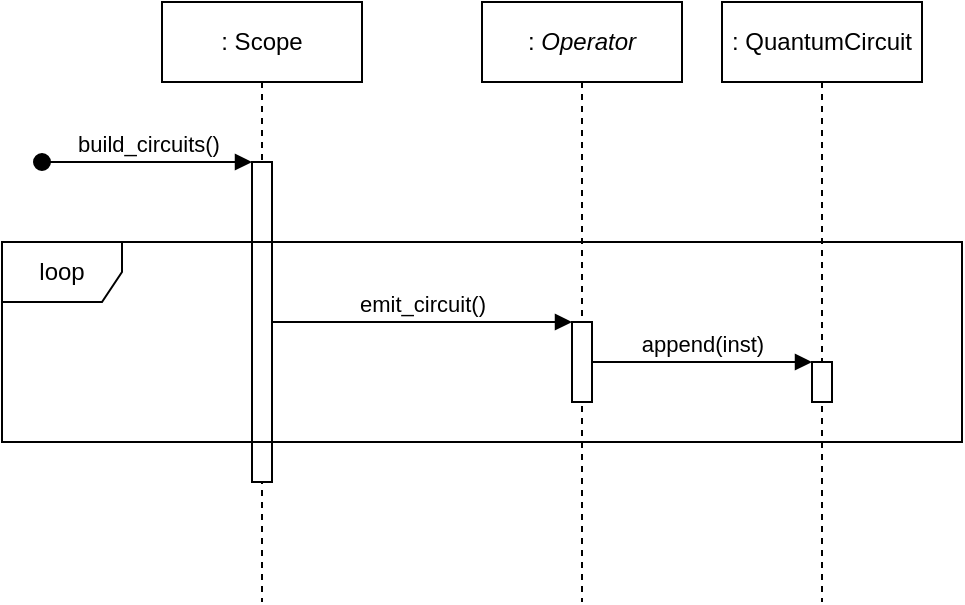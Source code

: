 <mxfile version="22.0.2" type="device">
  <diagram name="ページ1" id="QQNonPW9BKaUv5PvYrPN">
    <mxGraphModel dx="1116" dy="1030" grid="1" gridSize="10" guides="1" tooltips="1" connect="1" arrows="1" fold="1" page="1" pageScale="1" pageWidth="827" pageHeight="1169" math="0" shadow="0">
      <root>
        <mxCell id="0" />
        <mxCell id="1" parent="0" />
        <mxCell id="e2r5tiWjNaMnhnVMFlQb-1" value=": Scope" style="shape=umlLifeline;perimeter=lifelinePerimeter;whiteSpace=wrap;html=1;container=1;dropTarget=0;collapsible=0;recursiveResize=0;outlineConnect=0;portConstraint=eastwest;newEdgeStyle={&quot;curved&quot;:0,&quot;rounded&quot;:0};" parent="1" vertex="1">
          <mxGeometry x="120" y="80" width="100" height="300" as="geometry" />
        </mxCell>
        <mxCell id="e2r5tiWjNaMnhnVMFlQb-3" value="" style="html=1;points=[[0,0,0,0,5],[0,1,0,0,-5],[1,0,0,0,5],[1,1,0,0,-5]];perimeter=orthogonalPerimeter;outlineConnect=0;targetShapes=umlLifeline;portConstraint=eastwest;newEdgeStyle={&quot;curved&quot;:0,&quot;rounded&quot;:0};" parent="e2r5tiWjNaMnhnVMFlQb-1" vertex="1">
          <mxGeometry x="45" y="80" width="10" height="160" as="geometry" />
        </mxCell>
        <mxCell id="e2r5tiWjNaMnhnVMFlQb-2" value=": &lt;i&gt;Operator&lt;/i&gt;" style="shape=umlLifeline;perimeter=lifelinePerimeter;whiteSpace=wrap;html=1;container=1;dropTarget=0;collapsible=0;recursiveResize=0;outlineConnect=0;portConstraint=eastwest;newEdgeStyle={&quot;curved&quot;:0,&quot;rounded&quot;:0};" parent="1" vertex="1">
          <mxGeometry x="280" y="80" width="100" height="300" as="geometry" />
        </mxCell>
        <mxCell id="e2r5tiWjNaMnhnVMFlQb-4" value="build_circuits()" style="html=1;verticalAlign=bottom;startArrow=oval;startFill=1;endArrow=block;startSize=8;curved=0;rounded=0;" parent="1" target="e2r5tiWjNaMnhnVMFlQb-3" edge="1">
          <mxGeometry width="60" relative="1" as="geometry">
            <mxPoint x="60" y="160" as="sourcePoint" />
            <mxPoint x="120" y="160" as="targetPoint" />
          </mxGeometry>
        </mxCell>
        <mxCell id="e2r5tiWjNaMnhnVMFlQb-5" value="loop" style="shape=umlFrame;whiteSpace=wrap;html=1;pointerEvents=0;" parent="1" vertex="1">
          <mxGeometry x="40" y="200" width="480" height="100" as="geometry" />
        </mxCell>
        <mxCell id="e2r5tiWjNaMnhnVMFlQb-6" value="" style="html=1;points=[[0,0,0,0,5],[0,1,0,0,-5],[1,0,0,0,5],[1,1,0,0,-5]];perimeter=orthogonalPerimeter;outlineConnect=0;targetShapes=umlLifeline;portConstraint=eastwest;newEdgeStyle={&quot;curved&quot;:0,&quot;rounded&quot;:0};" parent="1" vertex="1">
          <mxGeometry x="325" y="240" width="10" height="40" as="geometry" />
        </mxCell>
        <mxCell id="e2r5tiWjNaMnhnVMFlQb-7" value=": QuantumCircuit" style="shape=umlLifeline;perimeter=lifelinePerimeter;whiteSpace=wrap;html=1;container=1;dropTarget=0;collapsible=0;recursiveResize=0;outlineConnect=0;portConstraint=eastwest;newEdgeStyle={&quot;curved&quot;:0,&quot;rounded&quot;:0};" parent="1" vertex="1">
          <mxGeometry x="400" y="80" width="100" height="300" as="geometry" />
        </mxCell>
        <mxCell id="e2r5tiWjNaMnhnVMFlQb-9" value="" style="html=1;points=[[0,0,0,0,5],[0,1,0,0,-5],[1,0,0,0,5],[1,1,0,0,-5]];perimeter=orthogonalPerimeter;outlineConnect=0;targetShapes=umlLifeline;portConstraint=eastwest;newEdgeStyle={&quot;curved&quot;:0,&quot;rounded&quot;:0};" parent="e2r5tiWjNaMnhnVMFlQb-7" vertex="1">
          <mxGeometry x="45" y="180" width="10" height="20" as="geometry" />
        </mxCell>
        <mxCell id="e2r5tiWjNaMnhnVMFlQb-8" value="emit_circuit()" style="html=1;verticalAlign=bottom;endArrow=block;curved=0;rounded=0;" parent="1" source="e2r5tiWjNaMnhnVMFlQb-3" target="e2r5tiWjNaMnhnVMFlQb-6" edge="1">
          <mxGeometry width="80" relative="1" as="geometry">
            <mxPoint x="180" y="230" as="sourcePoint" />
            <mxPoint x="260" y="230" as="targetPoint" />
          </mxGeometry>
        </mxCell>
        <mxCell id="e2r5tiWjNaMnhnVMFlQb-10" value="append(inst)" style="html=1;verticalAlign=bottom;endArrow=block;curved=0;rounded=0;" parent="1" source="e2r5tiWjNaMnhnVMFlQb-6" target="e2r5tiWjNaMnhnVMFlQb-9" edge="1">
          <mxGeometry width="80" relative="1" as="geometry">
            <mxPoint x="360" y="260" as="sourcePoint" />
            <mxPoint x="440" y="260" as="targetPoint" />
          </mxGeometry>
        </mxCell>
      </root>
    </mxGraphModel>
  </diagram>
</mxfile>

